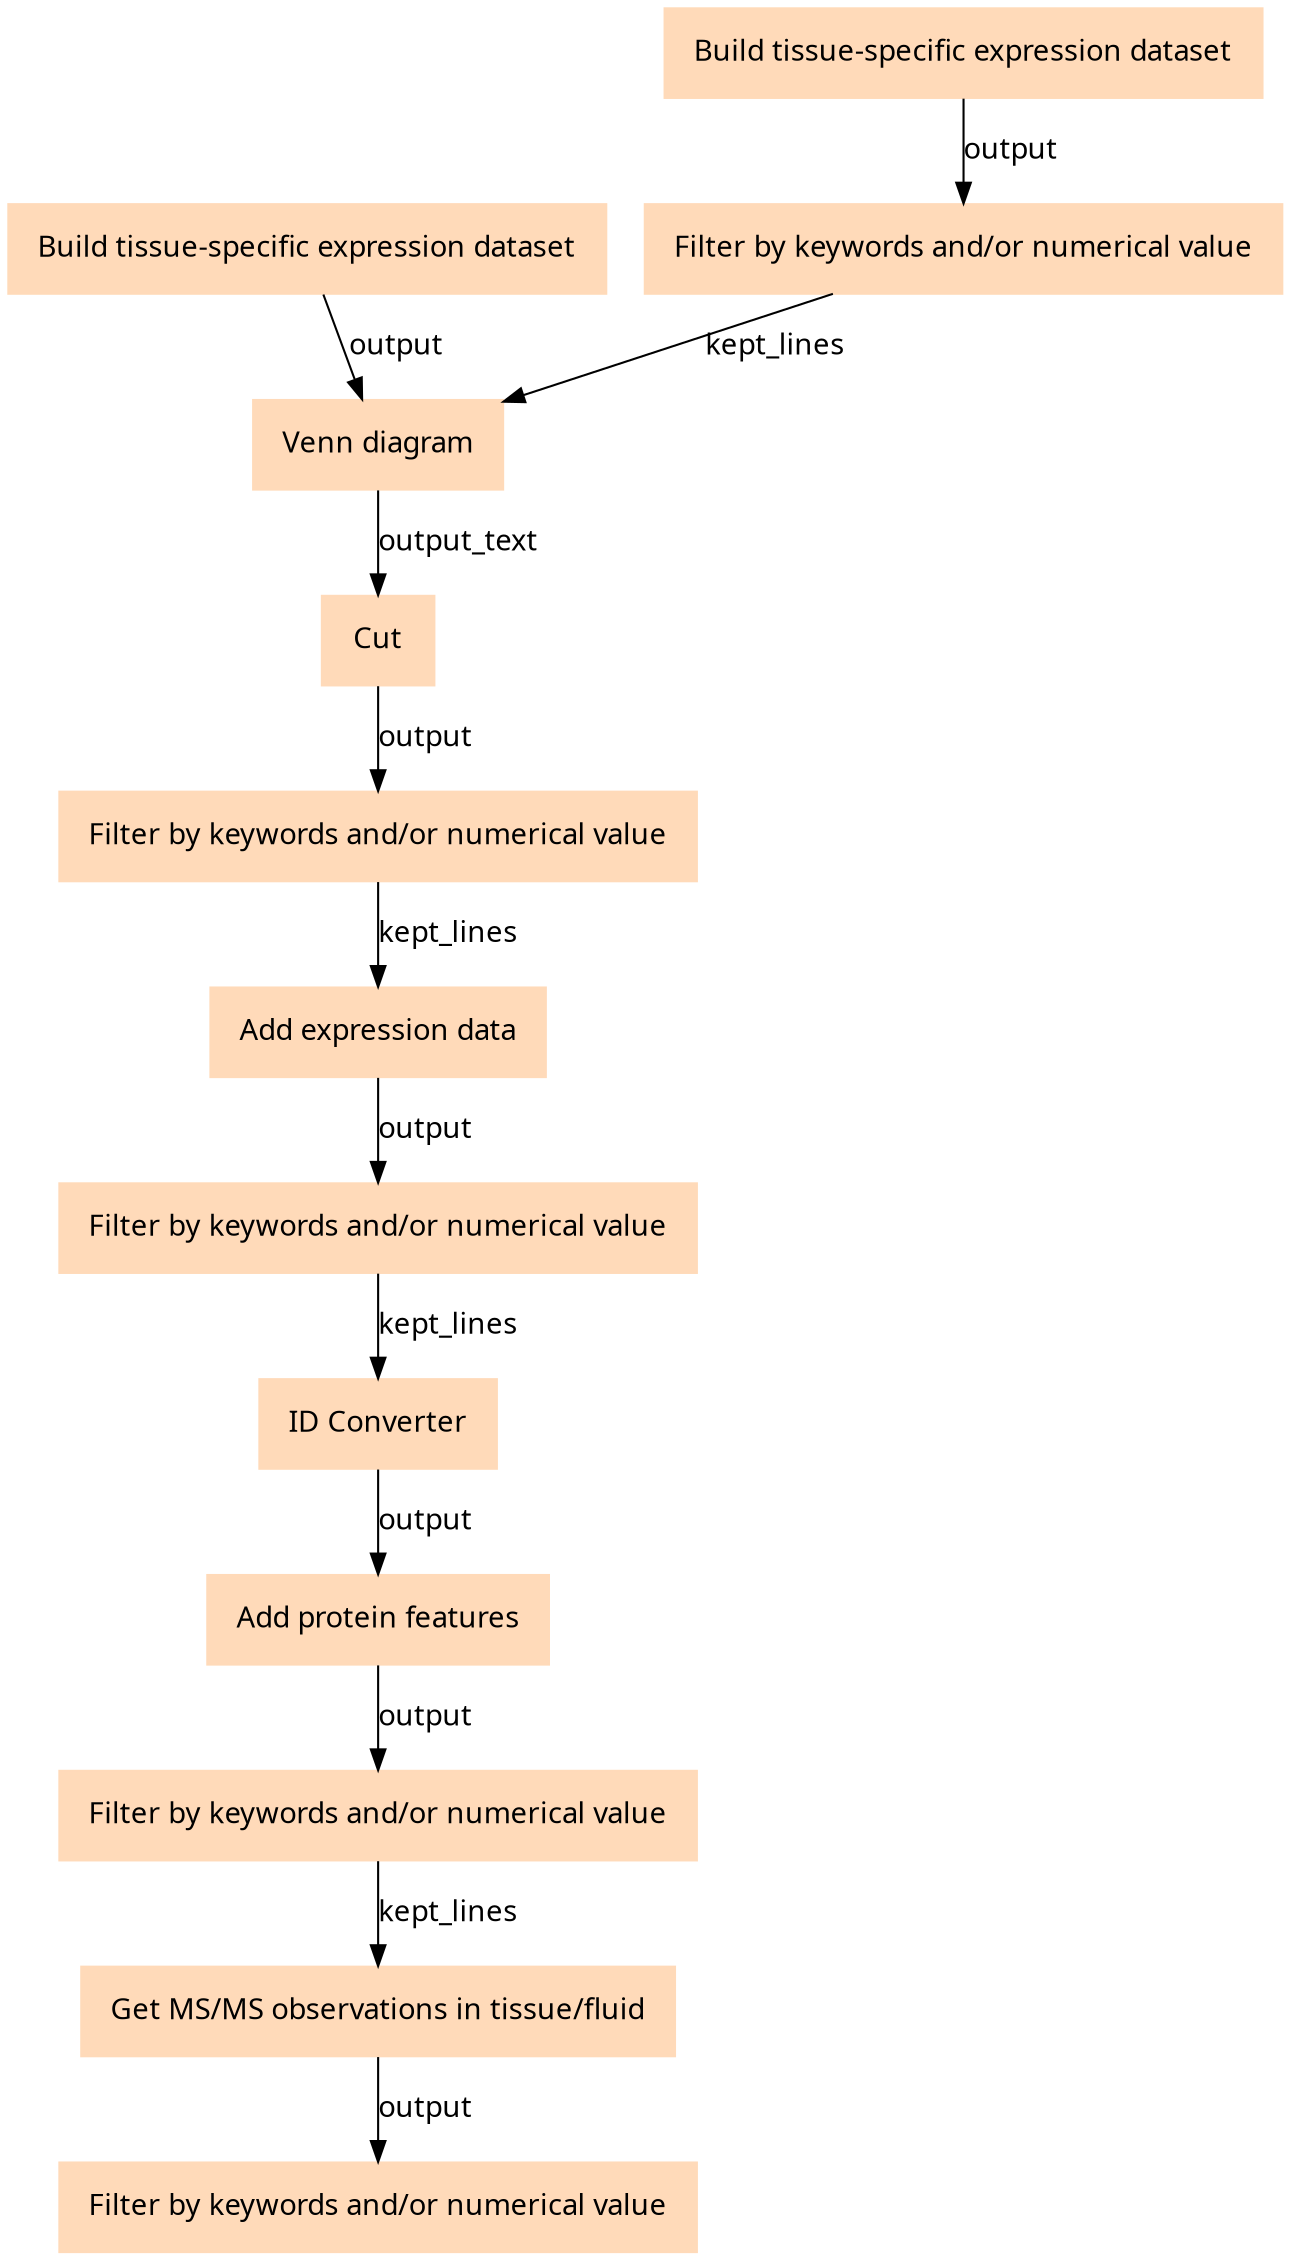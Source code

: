 digraph main {
  node [fontname="Atkinson Hyperlegible", shape=box, color=white,style=filled,color=peachpuff,margin="0.2,0.2"];
  edge [fontname="Atkinson Hyperlegible"];
  0[label="Build tissue-specific expression dataset"]
  1[label="Build tissue-specific expression dataset"]
  2[label="Filter by keywords and/or numerical value"]
  1 -> 2 [label="output"]
  3[label="Venn diagram"]
  0 -> 3 [label="output"]
  2 -> 3 [label="kept_lines"]
  4[label="Cut"]
  3 -> 4 [label="output_text"]
  5[label="Filter by keywords and/or numerical value"]
  4 -> 5 [label="output"]
  6[label="Add expression data"]
  5 -> 6 [label="kept_lines"]
  7[label="Filter by keywords and/or numerical value"]
  6 -> 7 [label="output"]
  8[label="ID Converter"]
  7 -> 8 [label="kept_lines"]
  9[label="Add protein features"]
  8 -> 9 [label="output"]
  10[label="Filter by keywords and/or numerical value"]
  9 -> 10 [label="output"]
  11[label="Get MS/MS observations in tissue/fluid"]
  10 -> 11 [label="kept_lines"]
  12[label="Filter by keywords and/or numerical value"]
  11 -> 12 [label="output"]
}